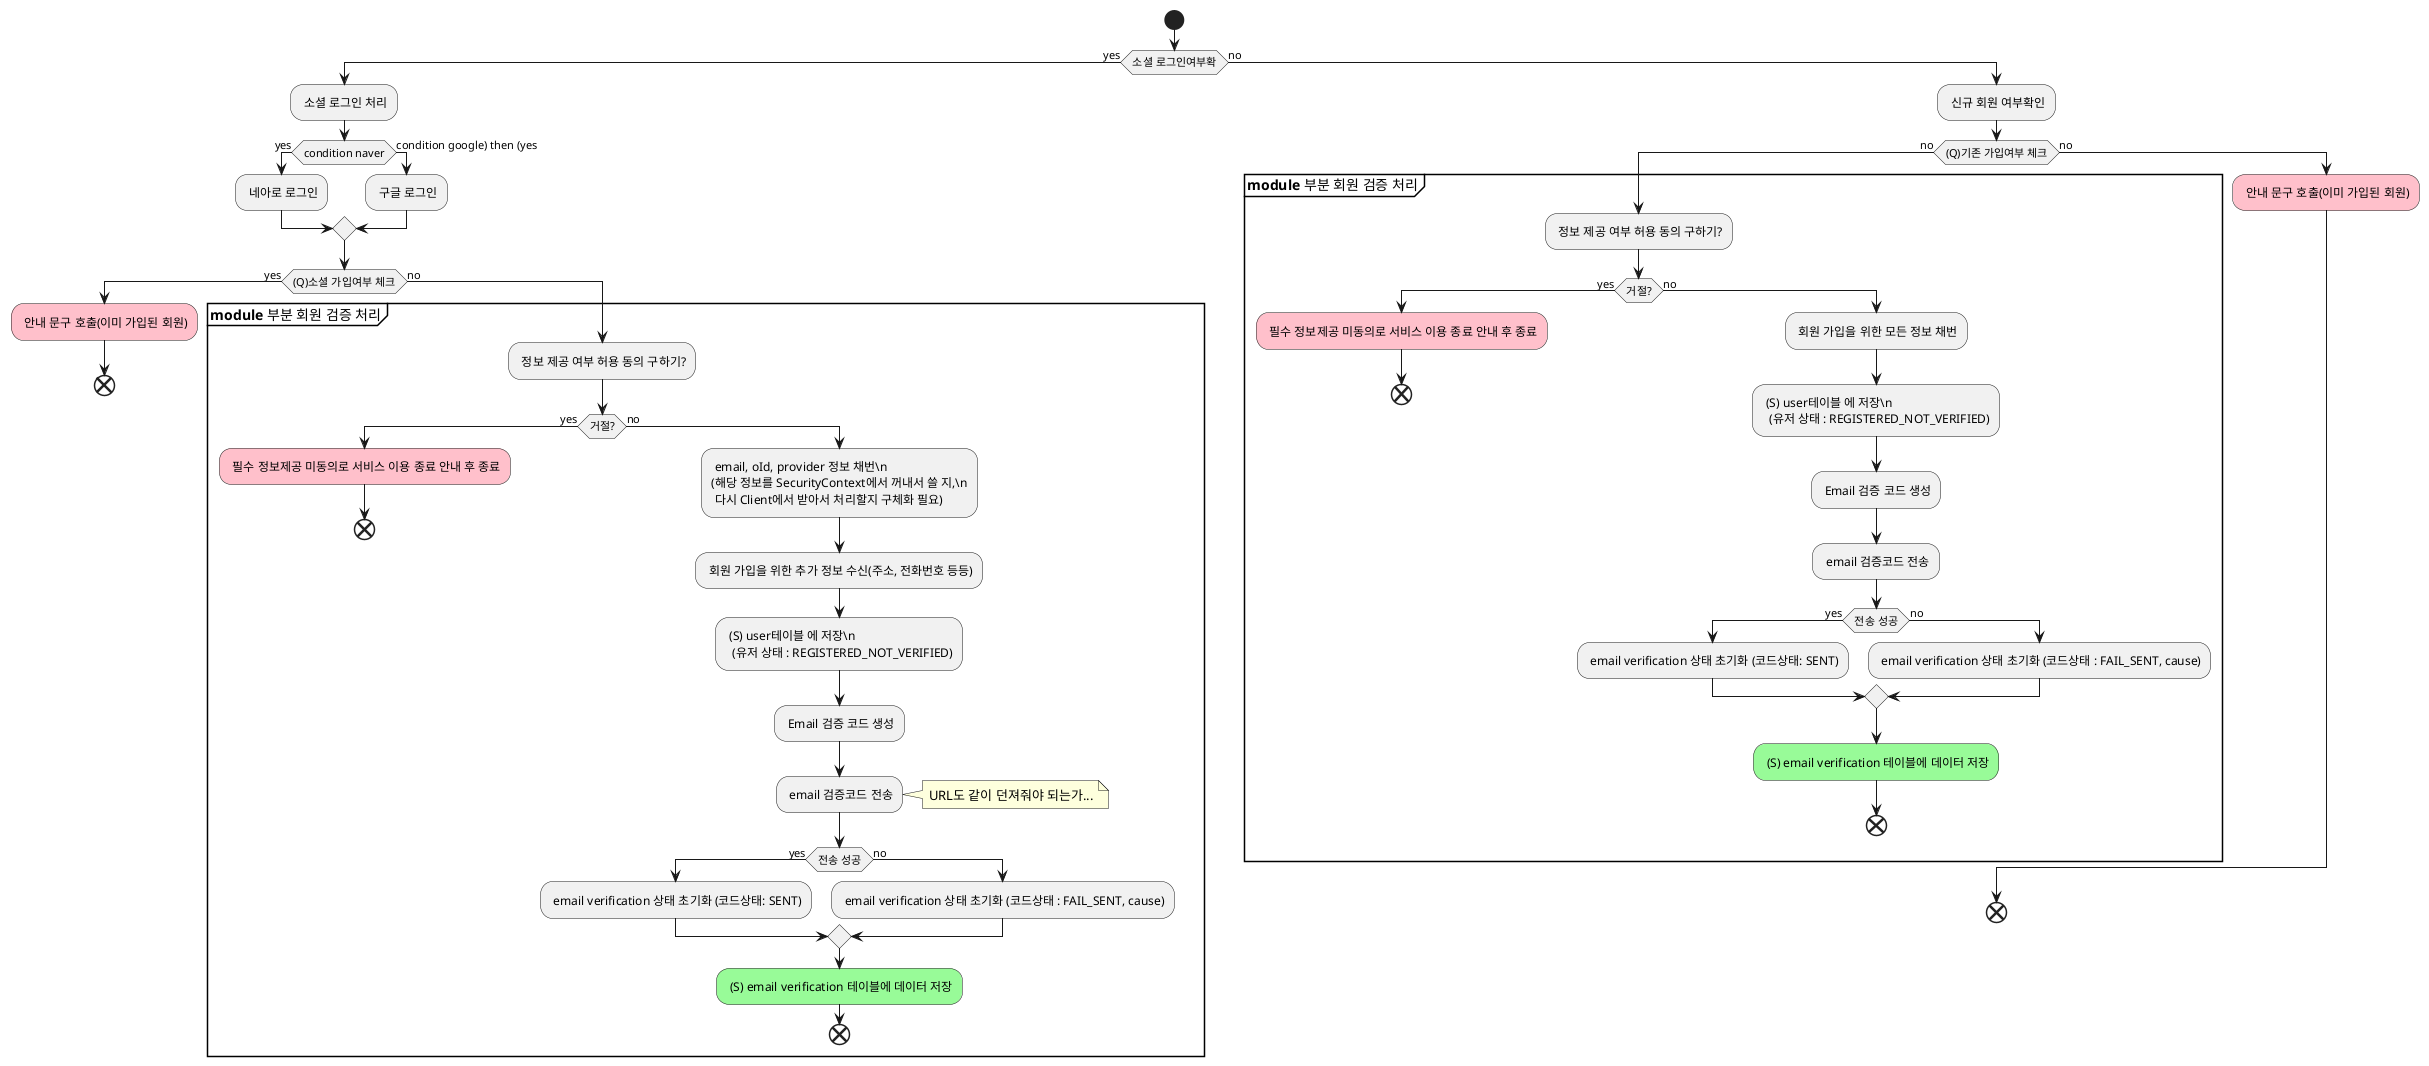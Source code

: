 @startuml
start
if(소셜 로그인여부확) then (yes)
: 소셜 로그인 처리;
    if(condition naver) then (yes)
    : 네아로 로그인;
    else (condition google) then (yes)
    : 구글 로그인;
    endif

        if((Q)소셜 가입여부 체크) then (yes)
        #pink : 안내 문구 호출(이미 가입된 회원);
        end
        else (no)
        partition "**module** 부분 회원 검증 처리" {
        : 정보 제공 여부 허용 동의 구하기?;
            if(거절?) then (yes)
            #pink : 필수 정보제공 미동의로 서비스 이용 종료 안내 후 종료;
            end
            else (no)
            : email, oId, provider 정보 채번\n
            (해당 정보를 SecurityContext에서 꺼내서 쓸 지,\n
             다시 Client에서 받아서 처리할지 구체화 필요);
            : 회원 가입을 위한 추가 정보 수신(주소, 전화번호 등등);
            : (S) user테이블 에 저장\n
              (유저 상태 : REGISTERED_NOT_VERIFIED);
            : Email 검증 코드 생성;
            : email 검증코드 전송;
            note right : URL도 같이 던져줘야 되는가...
            if(전송 성공) then (yes)
            : email verification 상태 초기화 (코드상태: SENT);
            else (no)
            : email verification 상태 초기화 (코드상태 : FAIL_SENT, cause);
            endif
            #palegreen : (S) email verification 테이블에 데이터 저장;
            end
            endif
        }
        endif
else (no)
: 신규 회원 여부확인;
if((Q)기존 가입여부 체크) then (no)
 partition "**module** 부분 회원 검증 처리" {
: 정보 제공 여부 허용 동의 구하기?;
  if(거절?) then (yes)
  #pink : 필수 정보제공 미동의로 서비스 이용 종료 안내 후 종료;
  end
  else (no)
  : 회원 가입을 위한 모든 정보 채번;
  : (S) user테이블 에 저장\n
    (유저 상태 : REGISTERED_NOT_VERIFIED);
  : Email 검증 코드 생성;
  : email 검증코드 전송;
  if(전송 성공) then (yes)
  : email verification 상태 초기화 (코드상태: SENT);
  else (no)
  : email verification 상태 초기화 (코드상태 : FAIL_SENT, cause);
  endif
   #palegreen : (S) email verification 테이블에 데이터 저장;
  end
  endif
  }
else (no)
#pink : 안내 문구 호출(이미 가입된 회원);
endif
end
@enduml